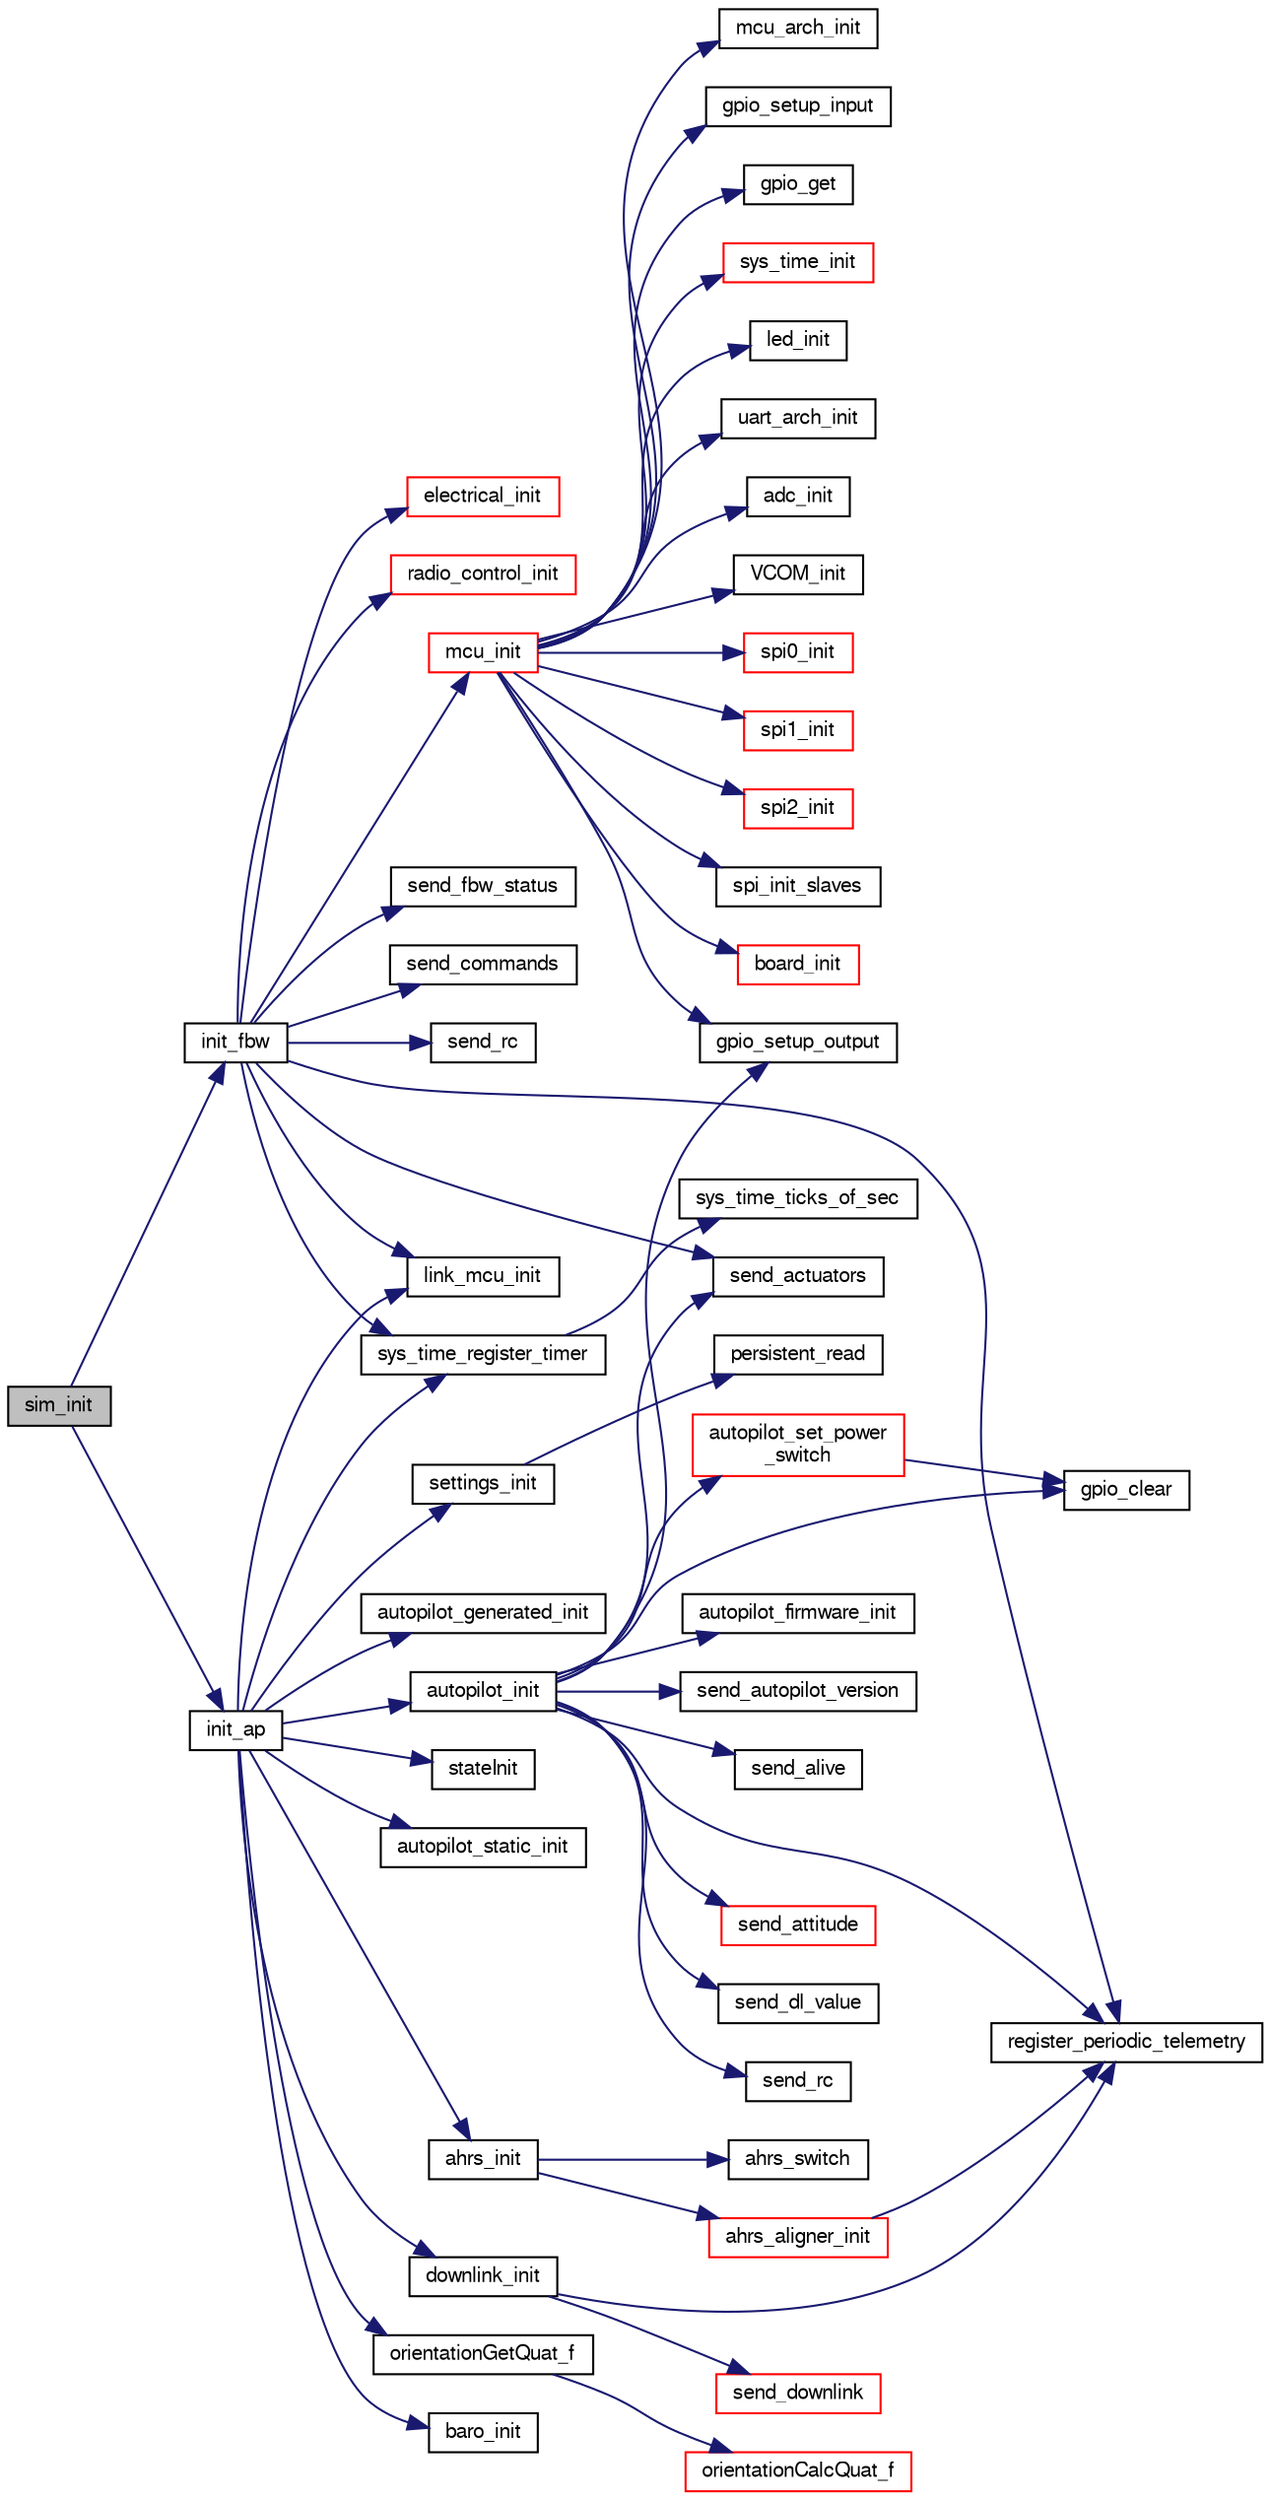 digraph "sim_init"
{
  edge [fontname="FreeSans",fontsize="10",labelfontname="FreeSans",labelfontsize="10"];
  node [fontname="FreeSans",fontsize="10",shape=record];
  rankdir="LR";
  Node1 [label="sim_init",height=0.2,width=0.4,color="black", fillcolor="grey75", style="filled", fontcolor="black"];
  Node1 -> Node2 [color="midnightblue",fontsize="10",style="solid",fontname="FreeSans"];
  Node2 [label="init_ap",height=0.2,width=0.4,color="black", fillcolor="white", style="filled",URL="$fixedwing_2main__ap_8c.html#a0913f0248fbbe56a5ec65e10e36c9f30"];
  Node2 -> Node3 [color="midnightblue",fontsize="10",style="solid",fontname="FreeSans"];
  Node3 [label="stateInit",height=0.2,width=0.4,color="black", fillcolor="white", style="filled",URL="$group__state__interface.html#gae841c56c9a83bf54bcdd8d7f166f2e2a"];
  Node2 -> Node4 [color="midnightblue",fontsize="10",style="solid",fontname="FreeSans"];
  Node4 [label="ahrs_init",height=0.2,width=0.4,color="black", fillcolor="white", style="filled",URL="$ahrs_8c.html#aa3721663c9df7c7af5613486a3566afb",tooltip="AHRS initialization. "];
  Node4 -> Node5 [color="midnightblue",fontsize="10",style="solid",fontname="FreeSans"];
  Node5 [label="ahrs_switch",height=0.2,width=0.4,color="black", fillcolor="white", style="filled",URL="$ahrs_8c.html#ad933997851f19f057be2d3c1d4b5b5d0",tooltip="Switch to the output of another AHRS impl. "];
  Node4 -> Node6 [color="midnightblue",fontsize="10",style="solid",fontname="FreeSans"];
  Node6 [label="ahrs_aligner_init",height=0.2,width=0.4,color="red", fillcolor="white", style="filled",URL="$ahrs__aligner_8c.html#a321c9a82fcb75074c3041cbf6906e5ea"];
  Node6 -> Node7 [color="midnightblue",fontsize="10",style="solid",fontname="FreeSans"];
  Node7 [label="register_periodic_telemetry",height=0.2,width=0.4,color="black", fillcolor="white", style="filled",URL="$telemetry_8c.html#a8b8cf43739f06c54d16370c141b541a0",tooltip="Register a telemetry callback function. "];
  Node2 -> Node8 [color="midnightblue",fontsize="10",style="solid",fontname="FreeSans"];
  Node8 [label="baro_init",height=0.2,width=0.4,color="black", fillcolor="white", style="filled",URL="$apogee_2baro__board_8c.html#a9b25546908842f1d38fc56e438d46e21"];
  Node2 -> Node9 [color="midnightblue",fontsize="10",style="solid",fontname="FreeSans"];
  Node9 [label="link_mcu_init",height=0.2,width=0.4,color="black", fillcolor="white", style="filled",URL="$link__mcu__can_8c.html#a4811adaa420099181f04d75d5ba24c25"];
  Node2 -> Node10 [color="midnightblue",fontsize="10",style="solid",fontname="FreeSans"];
  Node10 [label="autopilot_init",height=0.2,width=0.4,color="black", fillcolor="white", style="filled",URL="$autopilot_8c.html#a9d3557653abfc3d4c428724b249f6d5e",tooltip="Autopilot initialization function. "];
  Node10 -> Node11 [color="midnightblue",fontsize="10",style="solid",fontname="FreeSans"];
  Node11 [label="gpio_setup_output",height=0.2,width=0.4,color="black", fillcolor="white", style="filled",URL="$chibios_2mcu__periph_2gpio__arch_8c.html#a614c4a447f1e43381d92c682ac3b953f",tooltip="Setup one or more pins of the given GPIO port as outputs. "];
  Node10 -> Node12 [color="midnightblue",fontsize="10",style="solid",fontname="FreeSans"];
  Node12 [label="autopilot_set_power\l_switch",height=0.2,width=0.4,color="red", fillcolor="white", style="filled",URL="$autopilot_8c.html#ab4bfc1bc0aad4445c9c7fea0b3cd0895",tooltip="set power switch "];
  Node12 -> Node13 [color="midnightblue",fontsize="10",style="solid",fontname="FreeSans"];
  Node13 [label="gpio_clear",height=0.2,width=0.4,color="black", fillcolor="white", style="filled",URL="$chibios_2mcu__periph_2gpio__arch_8h.html#a302a5c9e7203669d0b9db8a2952fe009",tooltip="Clear a gpio output to low level. "];
  Node10 -> Node13 [color="midnightblue",fontsize="10",style="solid",fontname="FreeSans"];
  Node10 -> Node14 [color="midnightblue",fontsize="10",style="solid",fontname="FreeSans"];
  Node14 [label="autopilot_firmware_init",height=0.2,width=0.4,color="black", fillcolor="white", style="filled",URL="$fixedwing_2autopilot__firmware_8c.html#a2bb31e995242a89c837b4eda1d08fe57",tooltip="Init function. "];
  Node10 -> Node7 [color="midnightblue",fontsize="10",style="solid",fontname="FreeSans"];
  Node10 -> Node15 [color="midnightblue",fontsize="10",style="solid",fontname="FreeSans"];
  Node15 [label="send_autopilot_version",height=0.2,width=0.4,color="black", fillcolor="white", style="filled",URL="$autopilot_8c.html#a4f0db67f7344287a8e1e4eaca348b66c"];
  Node10 -> Node16 [color="midnightblue",fontsize="10",style="solid",fontname="FreeSans"];
  Node16 [label="send_alive",height=0.2,width=0.4,color="black", fillcolor="white", style="filled",URL="$autopilot_8c.html#a65644c7fe2e327f01296b259bc106f85"];
  Node10 -> Node17 [color="midnightblue",fontsize="10",style="solid",fontname="FreeSans"];
  Node17 [label="send_attitude",height=0.2,width=0.4,color="red", fillcolor="white", style="filled",URL="$autopilot_8c.html#a468116423cf6003ebcd0c632cd976c02"];
  Node10 -> Node18 [color="midnightblue",fontsize="10",style="solid",fontname="FreeSans"];
  Node18 [label="send_dl_value",height=0.2,width=0.4,color="black", fillcolor="white", style="filled",URL="$autopilot_8c.html#a16254e24676fbc701ce5657b98cd5e7b"];
  Node10 -> Node19 [color="midnightblue",fontsize="10",style="solid",fontname="FreeSans"];
  Node19 [label="send_actuators",height=0.2,width=0.4,color="black", fillcolor="white", style="filled",URL="$demo__ahrs__actuators_8c.html#acd7f051f394d395b1b28750b8e853e9c"];
  Node10 -> Node20 [color="midnightblue",fontsize="10",style="solid",fontname="FreeSans"];
  Node20 [label="send_rc",height=0.2,width=0.4,color="black", fillcolor="white", style="filled",URL="$autopilot_8c.html#ac3ccac3c6911516d3a1ec76dfcf0ba97"];
  Node2 -> Node21 [color="midnightblue",fontsize="10",style="solid",fontname="FreeSans"];
  Node21 [label="autopilot_generated_init",height=0.2,width=0.4,color="black", fillcolor="white", style="filled",URL="$fixedwing_2autopilot__generated_8c.html#a6a545a575906e265b766ad17989a81bc"];
  Node2 -> Node22 [color="midnightblue",fontsize="10",style="solid",fontname="FreeSans"];
  Node22 [label="autopilot_static_init",height=0.2,width=0.4,color="black", fillcolor="white", style="filled",URL="$fixedwing_2autopilot__static_8c.html#a5d8bb91f4e3f32d4ef18ca56b5f38d24",tooltip="Static autopilot API. "];
  Node2 -> Node23 [color="midnightblue",fontsize="10",style="solid",fontname="FreeSans"];
  Node23 [label="settings_init",height=0.2,width=0.4,color="black", fillcolor="white", style="filled",URL="$settings_8c.html#a5f9a5a2e826aec11c77548f2a541fb9e"];
  Node23 -> Node24 [color="midnightblue",fontsize="10",style="solid",fontname="FreeSans"];
  Node24 [label="persistent_read",height=0.2,width=0.4,color="black", fillcolor="white", style="filled",URL="$chibios_2subsystems_2settings__arch_8c.html#a6d60026540670a5fc2ac03dee06c791e"];
  Node2 -> Node25 [color="midnightblue",fontsize="10",style="solid",fontname="FreeSans"];
  Node25 [label="sys_time_register_timer",height=0.2,width=0.4,color="black", fillcolor="white", style="filled",URL="$sys__time_8c.html#a3ababed8b6819006aaf919a663efe8cd",tooltip="Register a new system timer. "];
  Node25 -> Node26 [color="midnightblue",fontsize="10",style="solid",fontname="FreeSans"];
  Node26 [label="sys_time_ticks_of_sec",height=0.2,width=0.4,color="black", fillcolor="white", style="filled",URL="$sys__time_8h.html#a2894f16d75a4d3c6ad1449d7bba85406"];
  Node2 -> Node27 [color="midnightblue",fontsize="10",style="solid",fontname="FreeSans"];
  Node27 [label="downlink_init",height=0.2,width=0.4,color="black", fillcolor="white", style="filled",URL="$downlink_8c.html#afd49e1738cc6ad57218b944dcb94f73b"];
  Node27 -> Node7 [color="midnightblue",fontsize="10",style="solid",fontname="FreeSans"];
  Node27 -> Node28 [color="midnightblue",fontsize="10",style="solid",fontname="FreeSans"];
  Node28 [label="send_downlink",height=0.2,width=0.4,color="red", fillcolor="white", style="filled",URL="$downlink_8c.html#af23b2b19aabf230dd8e4bb719c3d4f34"];
  Node2 -> Node29 [color="midnightblue",fontsize="10",style="solid",fontname="FreeSans"];
  Node29 [label="orientationGetQuat_f",height=0.2,width=0.4,color="black", fillcolor="white", style="filled",URL="$group__math__orientation__representation.html#ga4bc38966bac43e1f55b2f042d8f2e411",tooltip="Get vehicle body attitude quaternion (float). "];
  Node29 -> Node30 [color="midnightblue",fontsize="10",style="solid",fontname="FreeSans"];
  Node30 [label="orientationCalcQuat_f",height=0.2,width=0.4,color="red", fillcolor="white", style="filled",URL="$group__math__orientation__representation.html#ga33edf7d5bd278bed617fb5aa88559dc2"];
  Node1 -> Node31 [color="midnightblue",fontsize="10",style="solid",fontname="FreeSans"];
  Node31 [label="init_fbw",height=0.2,width=0.4,color="black", fillcolor="white", style="filled",URL="$fixedwing_2main__fbw_8c.html#ad86b7fe577a2414df2c7a5a9222aa45a"];
  Node31 -> Node32 [color="midnightblue",fontsize="10",style="solid",fontname="FreeSans"];
  Node32 [label="mcu_init",height=0.2,width=0.4,color="red", fillcolor="white", style="filled",URL="$group__mcu__periph.html#ga9af744358ff4b1e3e33d7dd170862f9b",tooltip="Microcontroller peripherals initialization. "];
  Node32 -> Node33 [color="midnightblue",fontsize="10",style="solid",fontname="FreeSans"];
  Node33 [label="board_init",height=0.2,width=0.4,color="red", fillcolor="white", style="filled",URL="$group__mcu__periph.html#ga916f2adc2080b4fe88034086d107a8dc",tooltip="Optional board init function called at the start of mcu_init(). "];
  Node32 -> Node34 [color="midnightblue",fontsize="10",style="solid",fontname="FreeSans"];
  Node34 [label="mcu_arch_init",height=0.2,width=0.4,color="black", fillcolor="white", style="filled",URL="$chibios_2mcu__arch_8c.html#a87671303c7d4a9264b1ffbb07e87f454"];
  Node32 -> Node11 [color="midnightblue",fontsize="10",style="solid",fontname="FreeSans"];
  Node32 -> Node35 [color="midnightblue",fontsize="10",style="solid",fontname="FreeSans"];
  Node35 [label="gpio_setup_input",height=0.2,width=0.4,color="black", fillcolor="white", style="filled",URL="$chibios_2mcu__periph_2gpio__arch_8c.html#ae7d0172a824f41338c10872b96cc541b",tooltip="Setup one or more pins of the given GPIO port as inputs. "];
  Node32 -> Node36 [color="midnightblue",fontsize="10",style="solid",fontname="FreeSans"];
  Node36 [label="gpio_get",height=0.2,width=0.4,color="black", fillcolor="white", style="filled",URL="$chibios_2mcu__periph_2gpio__arch_8h.html#afd6403990094d8cd6010b2e641a977da",tooltip="Get level of a gpio. "];
  Node32 -> Node37 [color="midnightblue",fontsize="10",style="solid",fontname="FreeSans"];
  Node37 [label="sys_time_init",height=0.2,width=0.4,color="red", fillcolor="white", style="filled",URL="$sys__time_8c.html#a1e6b75f4db9128a3326d8a6283b0af43"];
  Node32 -> Node38 [color="midnightblue",fontsize="10",style="solid",fontname="FreeSans"];
  Node38 [label="led_init",height=0.2,width=0.4,color="black", fillcolor="white", style="filled",URL="$led_8h.html#a9d9d9b1f30592189c3aa7358c626218f",tooltip="Automatic initialization of actived LED Set to OFF at startup. "];
  Node32 -> Node39 [color="midnightblue",fontsize="10",style="solid",fontname="FreeSans"];
  Node39 [label="uart_arch_init",height=0.2,width=0.4,color="black", fillcolor="white", style="filled",URL="$linux_2mcu__periph_2uart__arch_8c.html#a7e440684a8b6a4088b2f1d5b4dc47587"];
  Node32 -> Node40 [color="midnightblue",fontsize="10",style="solid",fontname="FreeSans"];
  Node40 [label="adc_init",height=0.2,width=0.4,color="black", fillcolor="white", style="filled",URL="$chibios_2mcu__periph_2adc__arch_8c.html#a2b815e6730e8723a6d1d06d9ef8f31c0",tooltip="Adc init. "];
  Node32 -> Node41 [color="midnightblue",fontsize="10",style="solid",fontname="FreeSans"];
  Node41 [label="VCOM_init",height=0.2,width=0.4,color="black", fillcolor="white", style="filled",URL="$lpc21_2usb__ser__hw_8c.html#a96a54f28bfc8bc28963cd2fac74609cd"];
  Node32 -> Node42 [color="midnightblue",fontsize="10",style="solid",fontname="FreeSans"];
  Node42 [label="spi0_init",height=0.2,width=0.4,color="red", fillcolor="white", style="filled",URL="$group__spi.html#ga2437939c4fca0a4a5a4f79460ed3f731"];
  Node32 -> Node43 [color="midnightblue",fontsize="10",style="solid",fontname="FreeSans"];
  Node43 [label="spi1_init",height=0.2,width=0.4,color="red", fillcolor="white", style="filled",URL="$group__spi.html#ga7da3469436debceb731ecb76c920efda"];
  Node32 -> Node44 [color="midnightblue",fontsize="10",style="solid",fontname="FreeSans"];
  Node44 [label="spi2_init",height=0.2,width=0.4,color="red", fillcolor="white", style="filled",URL="$group__spi.html#ga1c8c4e89459606c70f6749714abd4a86"];
  Node32 -> Node45 [color="midnightblue",fontsize="10",style="solid",fontname="FreeSans"];
  Node45 [label="spi_init_slaves",height=0.2,width=0.4,color="black", fillcolor="white", style="filled",URL="$group__spi.html#gafc9125c5764a6749703ae4f1303a16f3",tooltip="spi_init_slaves() function "];
  Node31 -> Node46 [color="midnightblue",fontsize="10",style="solid",fontname="FreeSans"];
  Node46 [label="electrical_init",height=0.2,width=0.4,color="red", fillcolor="white", style="filled",URL="$electrical_8c.html#ac5e9a56281268bdf6ddec2143b25f16a"];
  Node31 -> Node47 [color="midnightblue",fontsize="10",style="solid",fontname="FreeSans"];
  Node47 [label="radio_control_init",height=0.2,width=0.4,color="red", fillcolor="white", style="filled",URL="$radio__control_8c.html#afb55b39c9ce65c9074c0472838fe551d"];
  Node31 -> Node9 [color="midnightblue",fontsize="10",style="solid",fontname="FreeSans"];
  Node31 -> Node25 [color="midnightblue",fontsize="10",style="solid",fontname="FreeSans"];
  Node31 -> Node7 [color="midnightblue",fontsize="10",style="solid",fontname="FreeSans"];
  Node31 -> Node48 [color="midnightblue",fontsize="10",style="solid",fontname="FreeSans"];
  Node48 [label="send_fbw_status",height=0.2,width=0.4,color="black", fillcolor="white", style="filled",URL="$fixedwing_2main__fbw_8c.html#a884652270c62613741a5e4d77fe5ee9e"];
  Node31 -> Node49 [color="midnightblue",fontsize="10",style="solid",fontname="FreeSans"];
  Node49 [label="send_commands",height=0.2,width=0.4,color="black", fillcolor="white", style="filled",URL="$fixedwing_2main__fbw_8c.html#a4d3ebf2393fe597ab7a9a9e615ed2efe"];
  Node31 -> Node19 [color="midnightblue",fontsize="10",style="solid",fontname="FreeSans"];
  Node31 -> Node50 [color="midnightblue",fontsize="10",style="solid",fontname="FreeSans"];
  Node50 [label="send_rc",height=0.2,width=0.4,color="black", fillcolor="white", style="filled",URL="$fixedwing_2main__fbw_8c.html#ac3ccac3c6911516d3a1ec76dfcf0ba97"];
}

